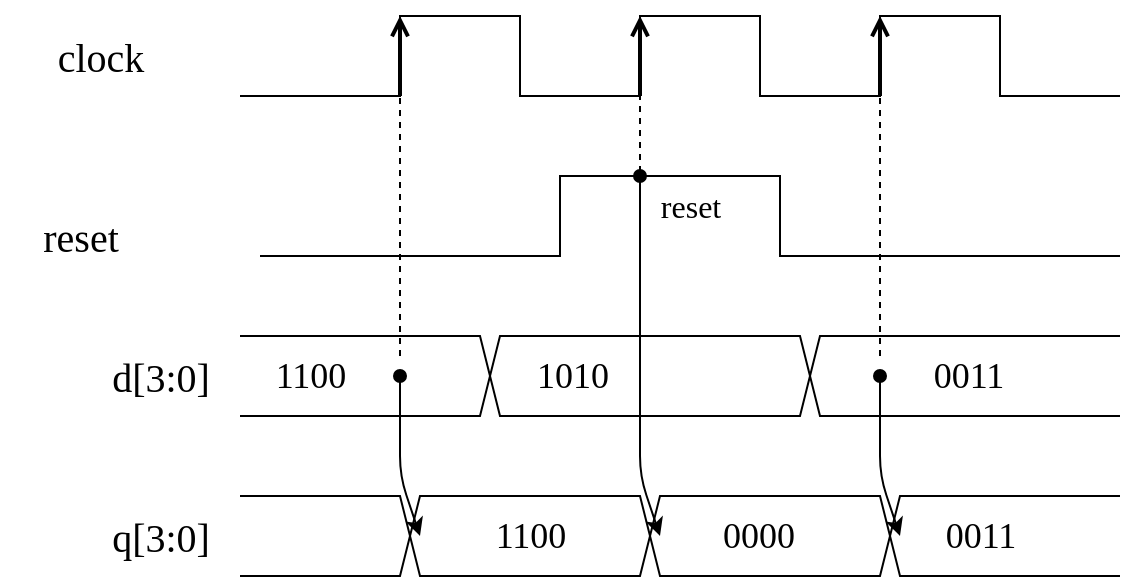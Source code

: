 <mxfile>
    <diagram id="PEJdi4ICHA6tjedfA1_A" name="ページ1">
        <mxGraphModel dx="2248" dy="860" grid="1" gridSize="10" guides="1" tooltips="1" connect="1" arrows="1" fold="1" page="1" pageScale="1" pageWidth="827" pageHeight="1169" math="0" shadow="0">
            <root>
                <mxCell id="0"/>
                <mxCell id="1" parent="0"/>
                <mxCell id="3" value="clock" style="text;html=1;align=center;verticalAlign=middle;resizable=0;points=[];autosize=1;strokeColor=none;fillColor=none;fontFamily=Lucida Console;fontSize=20;" parent="1" vertex="1">
                    <mxGeometry x="-30" y="240" width="80" height="40" as="geometry"/>
                </mxCell>
                <mxCell id="4" value="" style="endArrow=none;html=1;rounded=0;curved=0;" parent="1" edge="1">
                    <mxGeometry width="50" height="50" relative="1" as="geometry">
                        <mxPoint x="80" y="400" as="sourcePoint"/>
                        <mxPoint x="520" y="400" as="targetPoint"/>
                        <Array as="points">
                            <mxPoint x="200" y="400"/>
                            <mxPoint x="210" y="440"/>
                            <mxPoint x="360" y="440"/>
                            <mxPoint x="370" y="400"/>
                        </Array>
                    </mxGeometry>
                </mxCell>
                <mxCell id="5" value="" style="endArrow=none;html=1;rounded=0;curved=0;" parent="1" edge="1">
                    <mxGeometry width="50" height="50" relative="1" as="geometry">
                        <mxPoint x="80" y="440" as="sourcePoint"/>
                        <mxPoint x="520" y="440" as="targetPoint"/>
                        <Array as="points">
                            <mxPoint x="200" y="440"/>
                            <mxPoint x="210" y="400"/>
                            <mxPoint x="360" y="400"/>
                            <mxPoint x="370" y="440"/>
                        </Array>
                    </mxGeometry>
                </mxCell>
                <mxCell id="6" value="d[3:0]" style="text;html=1;align=center;verticalAlign=middle;resizable=0;points=[];autosize=1;strokeColor=none;fillColor=none;fontFamily=Lucida Console;fontSize=20;" parent="1" vertex="1">
                    <mxGeometry x="-10" y="400" width="100" height="40" as="geometry"/>
                </mxCell>
                <mxCell id="7" value="q[3:0]" style="text;html=1;align=center;verticalAlign=middle;resizable=0;points=[];autosize=1;strokeColor=none;fillColor=none;fontFamily=Lucida Console;fontSize=20;" parent="1" vertex="1">
                    <mxGeometry x="-10" y="480" width="100" height="40" as="geometry"/>
                </mxCell>
                <mxCell id="8" value="" style="endArrow=none;html=1;rounded=0;curved=0;" parent="1" edge="1">
                    <mxGeometry width="50" height="50" relative="1" as="geometry">
                        <mxPoint x="80" y="480" as="sourcePoint"/>
                        <mxPoint x="520" y="520" as="targetPoint"/>
                        <Array as="points">
                            <mxPoint x="160" y="480"/>
                            <mxPoint x="170" y="520"/>
                            <mxPoint x="280" y="520"/>
                            <mxPoint x="290" y="480"/>
                            <mxPoint x="400" y="480"/>
                            <mxPoint x="410" y="520"/>
                        </Array>
                    </mxGeometry>
                </mxCell>
                <mxCell id="9" value="" style="endArrow=none;html=1;rounded=0;curved=0;" parent="1" edge="1">
                    <mxGeometry width="50" height="50" relative="1" as="geometry">
                        <mxPoint x="80" y="520" as="sourcePoint"/>
                        <mxPoint x="520" y="480" as="targetPoint"/>
                        <Array as="points">
                            <mxPoint x="160" y="520"/>
                            <mxPoint x="170" y="480"/>
                            <mxPoint x="280" y="480"/>
                            <mxPoint x="290" y="520"/>
                            <mxPoint x="400" y="520"/>
                            <mxPoint x="410" y="480"/>
                        </Array>
                    </mxGeometry>
                </mxCell>
                <mxCell id="10" value="" style="endArrow=open;html=1;endFill=0;strokeWidth=2;" parent="1" edge="1">
                    <mxGeometry width="50" height="50" relative="1" as="geometry">
                        <mxPoint x="160" y="280" as="sourcePoint"/>
                        <mxPoint x="160" y="240" as="targetPoint"/>
                    </mxGeometry>
                </mxCell>
                <mxCell id="11" value="" style="endArrow=open;html=1;endFill=0;strokeWidth=2;" parent="1" edge="1">
                    <mxGeometry width="50" height="50" relative="1" as="geometry">
                        <mxPoint x="280" y="280" as="sourcePoint"/>
                        <mxPoint x="280" y="240" as="targetPoint"/>
                    </mxGeometry>
                </mxCell>
                <mxCell id="12" value="" style="endArrow=open;html=1;endFill=0;strokeWidth=2;" parent="1" edge="1">
                    <mxGeometry width="50" height="50" relative="1" as="geometry">
                        <mxPoint x="400" y="280" as="sourcePoint"/>
                        <mxPoint x="400" y="240" as="targetPoint"/>
                    </mxGeometry>
                </mxCell>
                <mxCell id="13" value="1100" style="text;html=1;align=center;verticalAlign=middle;resizable=0;points=[];autosize=1;strokeColor=none;fillColor=none;fontFamily=Lucida Console;fontSize=18;" parent="1" vertex="1">
                    <mxGeometry x="80" y="400" width="70" height="40" as="geometry"/>
                </mxCell>
                <mxCell id="14" value="" style="endArrow=classic;html=1;startArrow=oval;startFill=1;" parent="1" edge="1">
                    <mxGeometry width="50" height="50" relative="1" as="geometry">
                        <mxPoint x="160" y="420" as="sourcePoint"/>
                        <mxPoint x="170" y="500" as="targetPoint"/>
                        <Array as="points">
                            <mxPoint x="160" y="470"/>
                        </Array>
                    </mxGeometry>
                </mxCell>
                <mxCell id="16" value="1100" style="text;html=1;align=center;verticalAlign=middle;resizable=0;points=[];autosize=1;strokeColor=none;fillColor=none;fontFamily=Lucida Console;fontSize=18;" parent="1" vertex="1">
                    <mxGeometry x="190" y="480" width="70" height="40" as="geometry"/>
                </mxCell>
                <mxCell id="17" value="1010" style="text;html=1;align=center;verticalAlign=middle;resizable=0;points=[];autosize=1;strokeColor=none;fillColor=none;fontFamily=Lucida Console;fontSize=18;" parent="1" vertex="1">
                    <mxGeometry x="211" y="400" width="70" height="40" as="geometry"/>
                </mxCell>
                <mxCell id="19" value="" style="endArrow=none;dashed=1;html=1;" parent="1" edge="1">
                    <mxGeometry width="50" height="50" relative="1" as="geometry">
                        <mxPoint x="280" y="330" as="sourcePoint"/>
                        <mxPoint x="280" y="280" as="targetPoint"/>
                    </mxGeometry>
                </mxCell>
                <mxCell id="20" value="" style="endArrow=classic;html=1;startArrow=oval;startFill=1;" parent="1" edge="1">
                    <mxGeometry width="50" height="50" relative="1" as="geometry">
                        <mxPoint x="400" y="420" as="sourcePoint"/>
                        <mxPoint x="410" y="500" as="targetPoint"/>
                        <Array as="points">
                            <mxPoint x="400" y="470"/>
                        </Array>
                    </mxGeometry>
                </mxCell>
                <mxCell id="21" value="0000" style="text;html=1;align=center;verticalAlign=middle;resizable=0;points=[];autosize=1;strokeColor=none;fillColor=none;fontFamily=Lucida Console;fontSize=18;" parent="1" vertex="1">
                    <mxGeometry x="304" y="480" width="70" height="40" as="geometry"/>
                </mxCell>
                <mxCell id="22" value="0011" style="text;html=1;align=center;verticalAlign=middle;resizable=0;points=[];autosize=1;strokeColor=none;fillColor=none;fontFamily=Lucida Console;fontSize=18;" parent="1" vertex="1">
                    <mxGeometry x="409" y="400" width="70" height="40" as="geometry"/>
                </mxCell>
                <mxCell id="23" value="0011" style="text;html=1;align=center;verticalAlign=middle;resizable=0;points=[];autosize=1;strokeColor=none;fillColor=none;fontFamily=Lucida Console;fontSize=18;" parent="1" vertex="1">
                    <mxGeometry x="415" y="480" width="70" height="40" as="geometry"/>
                </mxCell>
                <mxCell id="24" value="" style="endArrow=none;dashed=1;html=1;" parent="1" edge="1">
                    <mxGeometry width="50" height="50" relative="1" as="geometry">
                        <mxPoint x="400" y="410" as="sourcePoint"/>
                        <mxPoint x="400" y="280" as="targetPoint"/>
                    </mxGeometry>
                </mxCell>
                <mxCell id="26" value="reset" style="text;html=1;align=center;verticalAlign=middle;resizable=0;points=[];autosize=1;strokeColor=none;fillColor=none;fontFamily=Lucida Console;fontSize=20;" parent="1" vertex="1">
                    <mxGeometry x="-40" y="330" width="80" height="40" as="geometry"/>
                </mxCell>
                <mxCell id="27" value="&lt;font&gt;reset&lt;/font&gt;" style="text;html=1;align=center;verticalAlign=middle;resizable=0;points=[];autosize=1;strokeColor=none;fillColor=none;fontFamily=Lucida Console;fontSize=16;" parent="1" vertex="1">
                    <mxGeometry x="270" y="320" width="70" height="30" as="geometry"/>
                </mxCell>
                <mxCell id="42" value="" style="endArrow=none;html=1;rounded=0;curved=0;" edge="1" parent="1">
                    <mxGeometry width="50" height="50" relative="1" as="geometry">
                        <mxPoint x="80" y="280" as="sourcePoint"/>
                        <mxPoint x="520" y="280" as="targetPoint"/>
                        <Array as="points">
                            <mxPoint x="160" y="280"/>
                            <mxPoint x="160" y="240"/>
                            <mxPoint x="220" y="240"/>
                            <mxPoint x="220" y="280"/>
                            <mxPoint x="280" y="280"/>
                            <mxPoint x="280" y="240"/>
                            <mxPoint x="340" y="240"/>
                            <mxPoint x="340" y="280"/>
                            <mxPoint x="400" y="280"/>
                            <mxPoint x="400" y="240"/>
                            <mxPoint x="460" y="240"/>
                            <mxPoint x="460" y="280"/>
                        </Array>
                    </mxGeometry>
                </mxCell>
                <mxCell id="43" value="" style="endArrow=none;html=1;rounded=0;curved=0;" edge="1" parent="1">
                    <mxGeometry width="50" height="50" relative="1" as="geometry">
                        <mxPoint x="90" y="360" as="sourcePoint"/>
                        <mxPoint x="520" y="360" as="targetPoint"/>
                        <Array as="points">
                            <mxPoint x="240" y="360"/>
                            <mxPoint x="240" y="320"/>
                            <mxPoint x="350" y="320"/>
                            <mxPoint x="350" y="360"/>
                        </Array>
                    </mxGeometry>
                </mxCell>
                <mxCell id="44" value="" style="endArrow=none;dashed=1;html=1;" edge="1" parent="1">
                    <mxGeometry width="50" height="50" relative="1" as="geometry">
                        <mxPoint x="160" y="410" as="sourcePoint"/>
                        <mxPoint x="160" y="280" as="targetPoint"/>
                    </mxGeometry>
                </mxCell>
                <mxCell id="45" value="" style="endArrow=classic;html=1;startArrow=oval;startFill=1;" edge="1" parent="1">
                    <mxGeometry width="50" height="50" relative="1" as="geometry">
                        <mxPoint x="280" y="320" as="sourcePoint"/>
                        <mxPoint x="290" y="500" as="targetPoint"/>
                        <Array as="points">
                            <mxPoint x="280" y="470"/>
                        </Array>
                    </mxGeometry>
                </mxCell>
            </root>
        </mxGraphModel>
    </diagram>
</mxfile>
